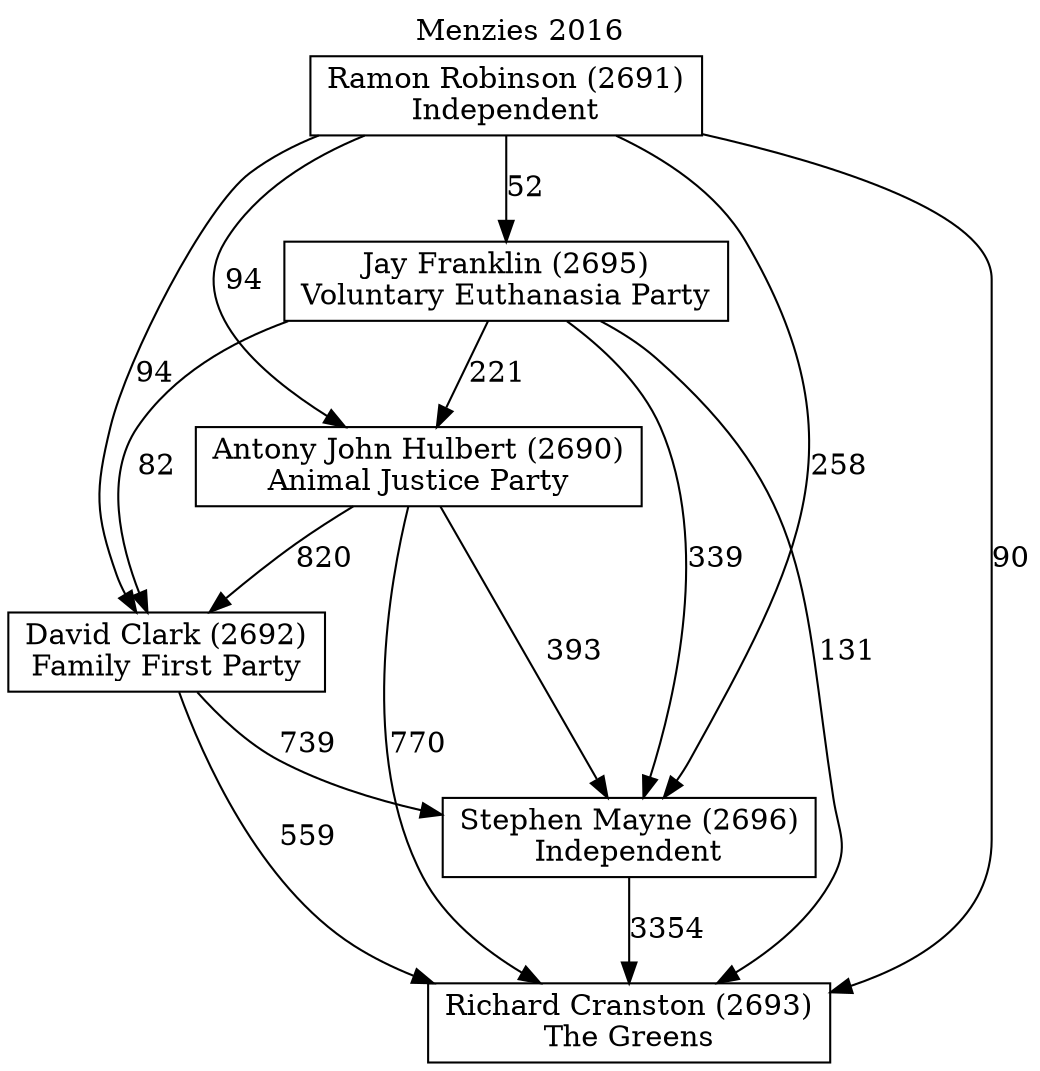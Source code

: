 // House preference flow
digraph "Richard Cranston (2693)_Menzies_2016" {
	graph [label="Menzies 2016" labelloc=t mclimit=10]
	node [shape=box]
	"Antony John Hulbert (2690)" [label="Antony John Hulbert (2690)
Animal Justice Party"]
	"David Clark (2692)" [label="David Clark (2692)
Family First Party"]
	"Jay Franklin (2695)" [label="Jay Franklin (2695)
Voluntary Euthanasia Party"]
	"Ramon Robinson (2691)" [label="Ramon Robinson (2691)
Independent"]
	"Richard Cranston (2693)" [label="Richard Cranston (2693)
The Greens"]
	"Stephen Mayne (2696)" [label="Stephen Mayne (2696)
Independent"]
	"Antony John Hulbert (2690)" -> "David Clark (2692)" [label=820]
	"Antony John Hulbert (2690)" -> "Richard Cranston (2693)" [label=770]
	"Antony John Hulbert (2690)" -> "Stephen Mayne (2696)" [label=393]
	"David Clark (2692)" -> "Richard Cranston (2693)" [label=559]
	"David Clark (2692)" -> "Stephen Mayne (2696)" [label=739]
	"Jay Franklin (2695)" -> "Antony John Hulbert (2690)" [label=221]
	"Jay Franklin (2695)" -> "David Clark (2692)" [label=82]
	"Jay Franklin (2695)" -> "Richard Cranston (2693)" [label=131]
	"Jay Franklin (2695)" -> "Stephen Mayne (2696)" [label=339]
	"Ramon Robinson (2691)" -> "Antony John Hulbert (2690)" [label=94]
	"Ramon Robinson (2691)" -> "David Clark (2692)" [label=94]
	"Ramon Robinson (2691)" -> "Jay Franklin (2695)" [label=52]
	"Ramon Robinson (2691)" -> "Richard Cranston (2693)" [label=90]
	"Ramon Robinson (2691)" -> "Stephen Mayne (2696)" [label=258]
	"Stephen Mayne (2696)" -> "Richard Cranston (2693)" [label=3354]
}
